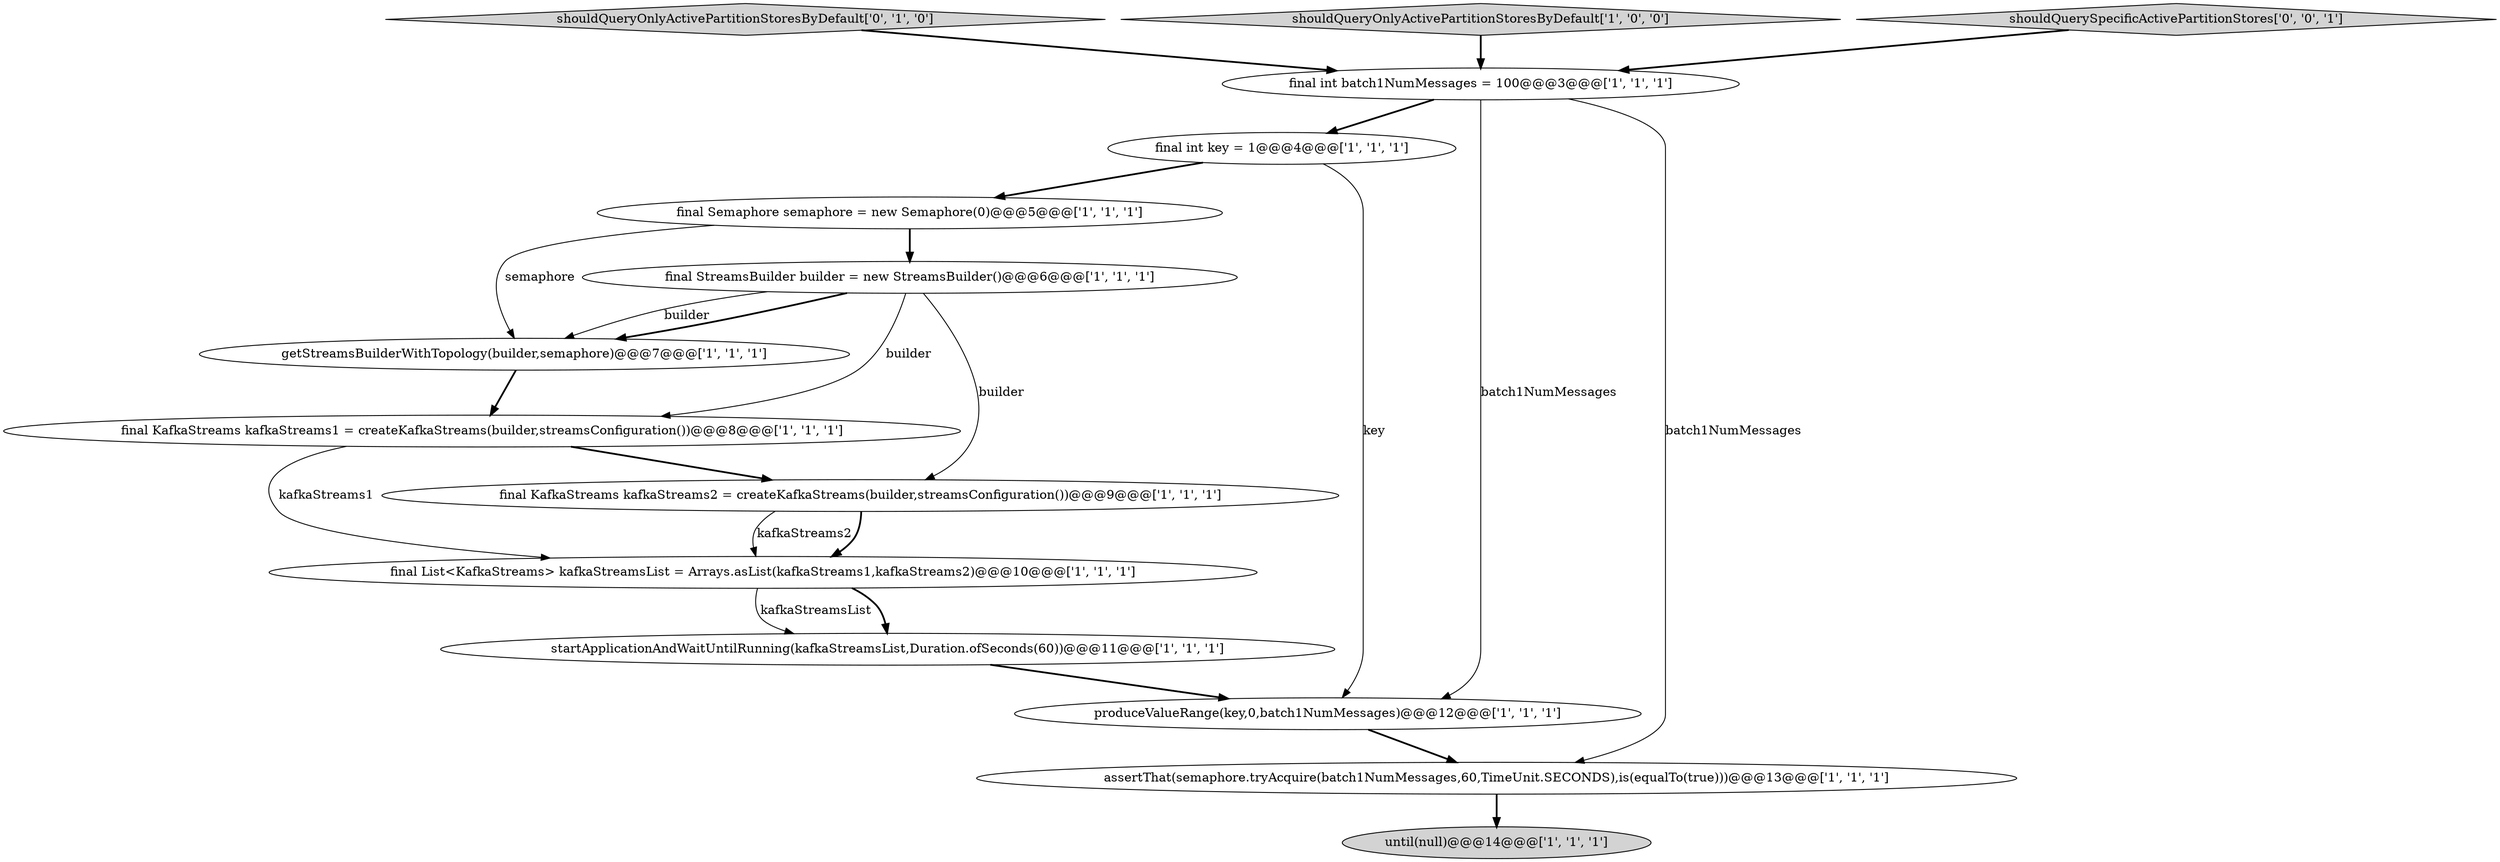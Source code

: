 digraph {
8 [style = filled, label = "until(null)@@@14@@@['1', '1', '1']", fillcolor = lightgray, shape = ellipse image = "AAA0AAABBB1BBB"];
1 [style = filled, label = "final int key = 1@@@4@@@['1', '1', '1']", fillcolor = white, shape = ellipse image = "AAA0AAABBB1BBB"];
9 [style = filled, label = "assertThat(semaphore.tryAcquire(batch1NumMessages,60,TimeUnit.SECONDS),is(equalTo(true)))@@@13@@@['1', '1', '1']", fillcolor = white, shape = ellipse image = "AAA0AAABBB1BBB"];
2 [style = filled, label = "startApplicationAndWaitUntilRunning(kafkaStreamsList,Duration.ofSeconds(60))@@@11@@@['1', '1', '1']", fillcolor = white, shape = ellipse image = "AAA0AAABBB1BBB"];
13 [style = filled, label = "shouldQueryOnlyActivePartitionStoresByDefault['0', '1', '0']", fillcolor = lightgray, shape = diamond image = "AAA0AAABBB2BBB"];
0 [style = filled, label = "produceValueRange(key,0,batch1NumMessages)@@@12@@@['1', '1', '1']", fillcolor = white, shape = ellipse image = "AAA0AAABBB1BBB"];
5 [style = filled, label = "final int batch1NumMessages = 100@@@3@@@['1', '1', '1']", fillcolor = white, shape = ellipse image = "AAA0AAABBB1BBB"];
4 [style = filled, label = "final StreamsBuilder builder = new StreamsBuilder()@@@6@@@['1', '1', '1']", fillcolor = white, shape = ellipse image = "AAA0AAABBB1BBB"];
7 [style = filled, label = "final KafkaStreams kafkaStreams2 = createKafkaStreams(builder,streamsConfiguration())@@@9@@@['1', '1', '1']", fillcolor = white, shape = ellipse image = "AAA0AAABBB1BBB"];
11 [style = filled, label = "getStreamsBuilderWithTopology(builder,semaphore)@@@7@@@['1', '1', '1']", fillcolor = white, shape = ellipse image = "AAA0AAABBB1BBB"];
3 [style = filled, label = "final Semaphore semaphore = new Semaphore(0)@@@5@@@['1', '1', '1']", fillcolor = white, shape = ellipse image = "AAA0AAABBB1BBB"];
10 [style = filled, label = "shouldQueryOnlyActivePartitionStoresByDefault['1', '0', '0']", fillcolor = lightgray, shape = diamond image = "AAA0AAABBB1BBB"];
14 [style = filled, label = "shouldQuerySpecificActivePartitionStores['0', '0', '1']", fillcolor = lightgray, shape = diamond image = "AAA0AAABBB3BBB"];
6 [style = filled, label = "final List<KafkaStreams> kafkaStreamsList = Arrays.asList(kafkaStreams1,kafkaStreams2)@@@10@@@['1', '1', '1']", fillcolor = white, shape = ellipse image = "AAA0AAABBB1BBB"];
12 [style = filled, label = "final KafkaStreams kafkaStreams1 = createKafkaStreams(builder,streamsConfiguration())@@@8@@@['1', '1', '1']", fillcolor = white, shape = ellipse image = "AAA0AAABBB1BBB"];
5->9 [style = solid, label="batch1NumMessages"];
1->0 [style = solid, label="key"];
7->6 [style = solid, label="kafkaStreams2"];
0->9 [style = bold, label=""];
4->7 [style = solid, label="builder"];
4->11 [style = solid, label="builder"];
5->0 [style = solid, label="batch1NumMessages"];
1->3 [style = bold, label=""];
11->12 [style = bold, label=""];
9->8 [style = bold, label=""];
3->4 [style = bold, label=""];
4->12 [style = solid, label="builder"];
12->7 [style = bold, label=""];
6->2 [style = bold, label=""];
3->11 [style = solid, label="semaphore"];
5->1 [style = bold, label=""];
2->0 [style = bold, label=""];
10->5 [style = bold, label=""];
7->6 [style = bold, label=""];
13->5 [style = bold, label=""];
6->2 [style = solid, label="kafkaStreamsList"];
4->11 [style = bold, label=""];
12->6 [style = solid, label="kafkaStreams1"];
14->5 [style = bold, label=""];
}
